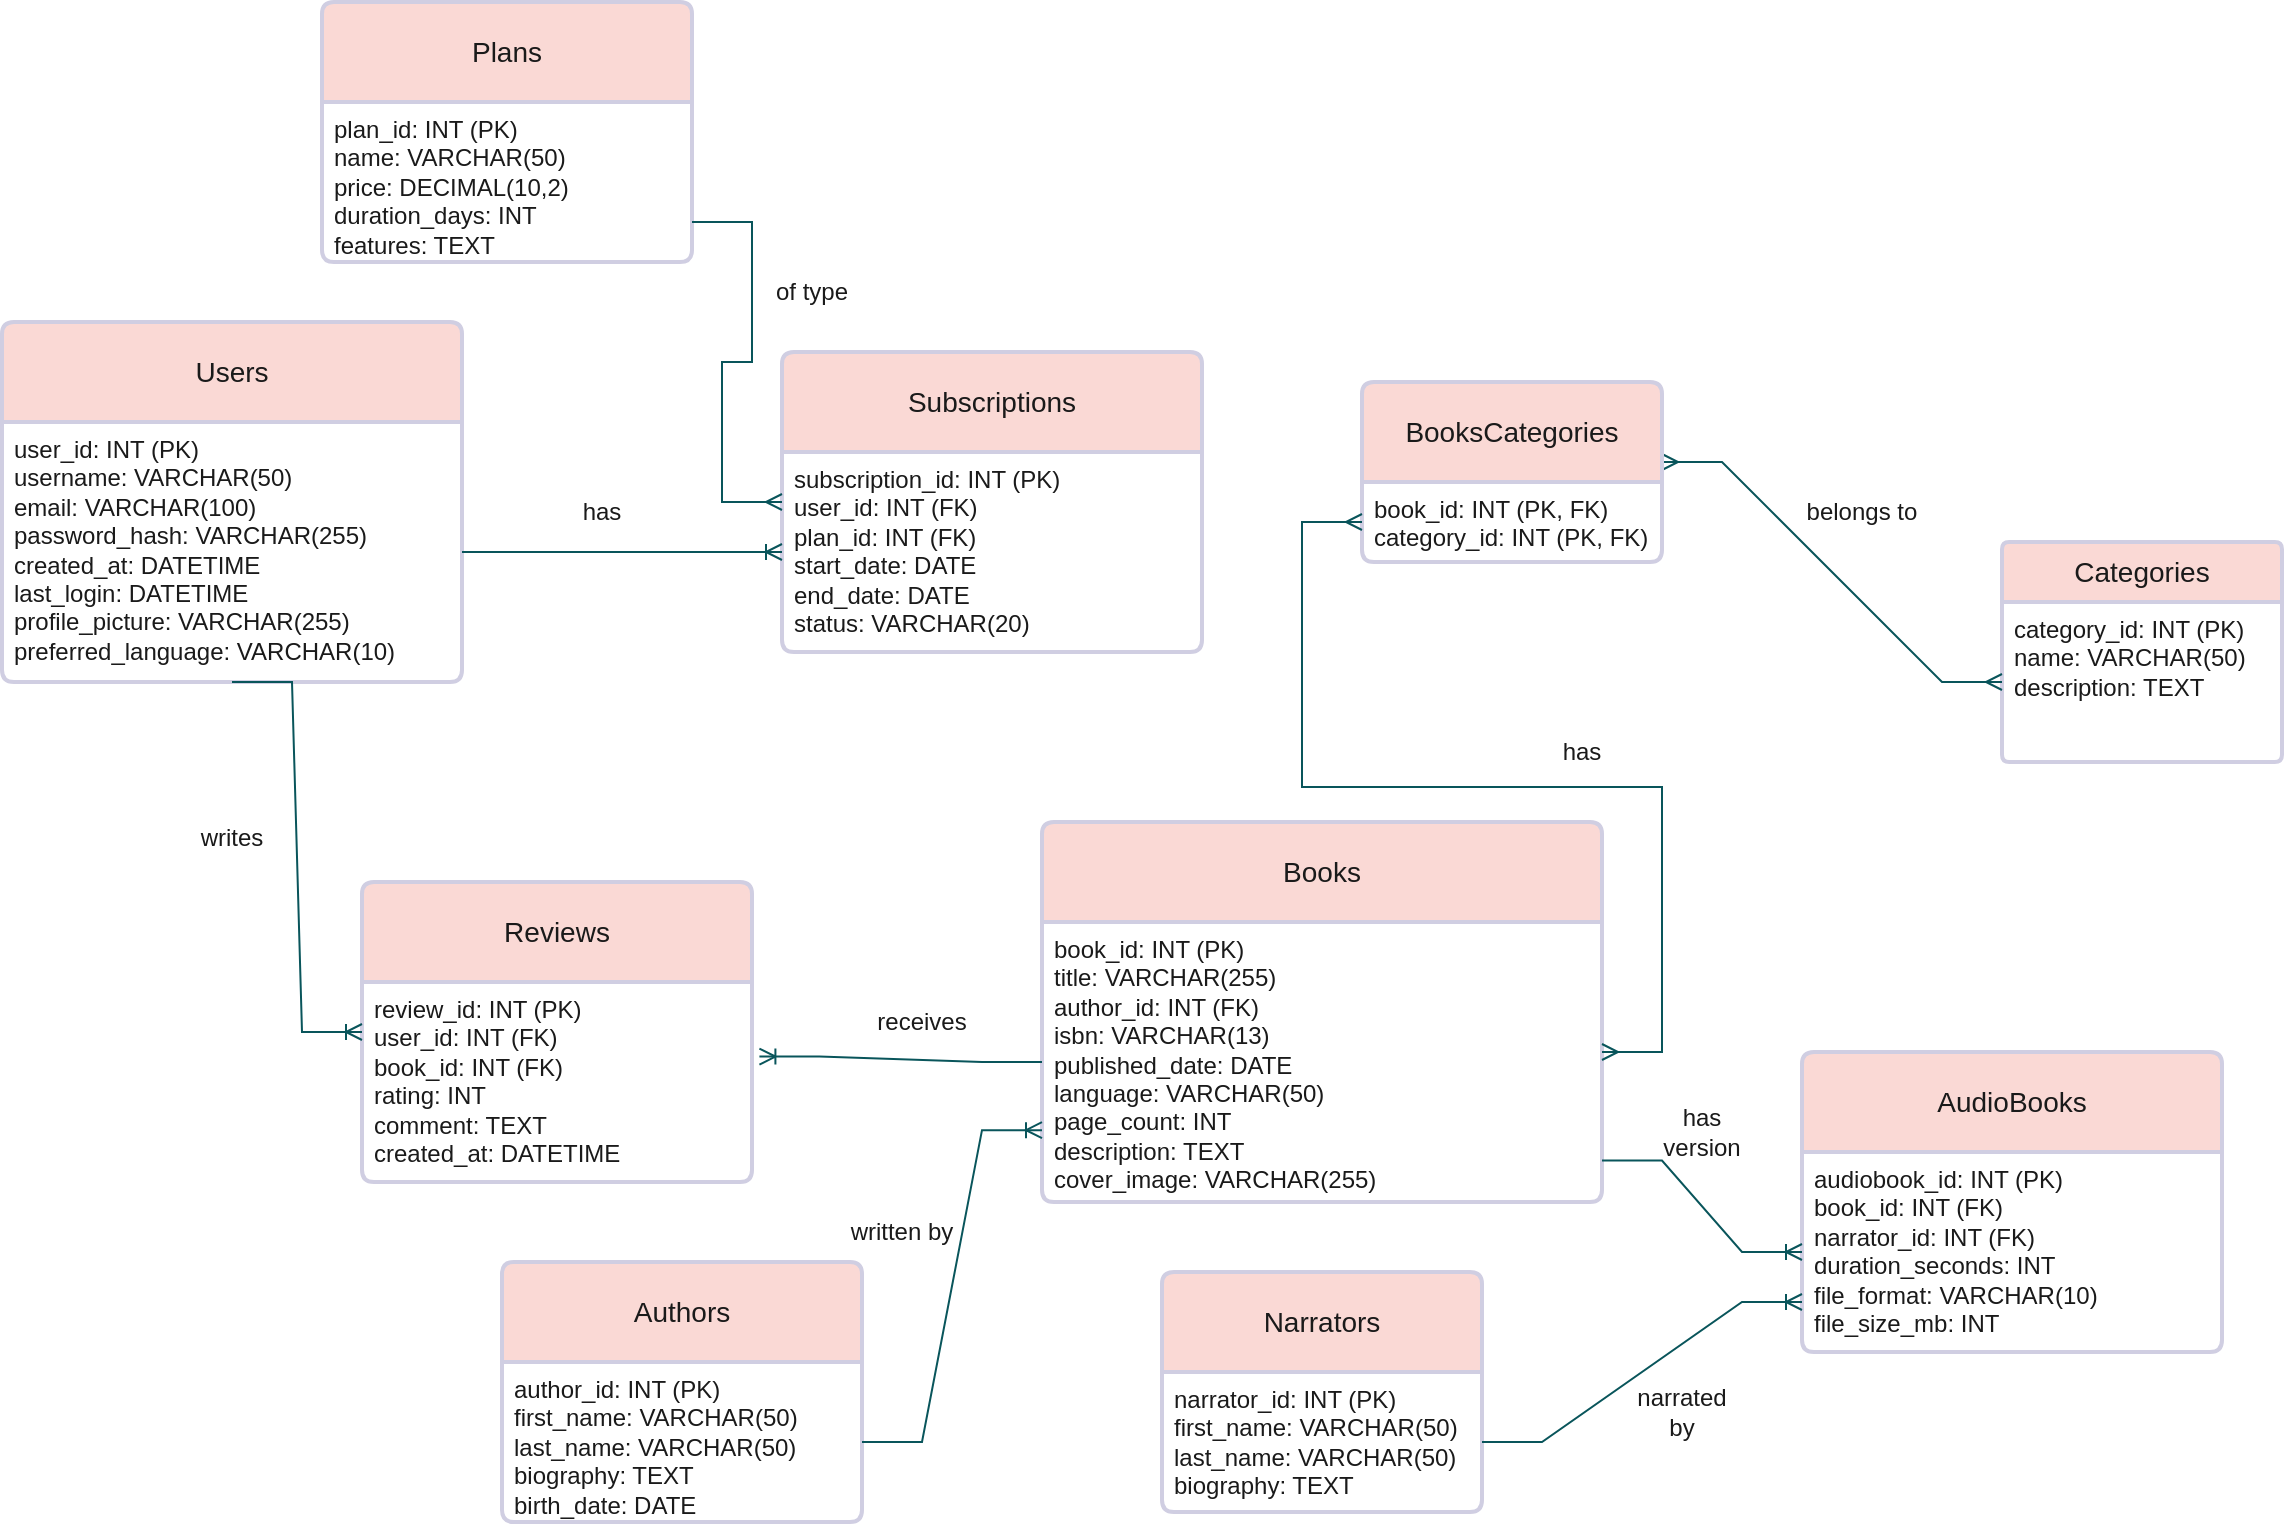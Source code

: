 <mxfile version="24.8.3">
  <diagram id="R2lEEEUBdFMjLlhIrx00" name="Page-1">
    <mxGraphModel dx="1750" dy="1970" grid="1" gridSize="10" guides="1" tooltips="1" connect="1" arrows="1" fold="1" page="1" pageScale="1" pageWidth="850" pageHeight="1100" math="0" shadow="0" extFonts="Permanent Marker^https://fonts.googleapis.com/css?family=Permanent+Marker">
      <root>
        <mxCell id="0" />
        <mxCell id="1" parent="0" />
        <mxCell id="QgSV-xS3C_OP-8Rsa7VE-4" value="Users" style="swimlane;childLayout=stackLayout;horizontal=1;startSize=50;horizontalStack=0;rounded=1;fontSize=14;fontStyle=0;strokeWidth=2;resizeParent=0;resizeLast=1;shadow=0;dashed=0;align=center;arcSize=4;whiteSpace=wrap;html=1;labelBackgroundColor=none;fillColor=#FAD9D5;strokeColor=#D0CEE2;fontColor=#1A1A1A;" vertex="1" parent="1">
          <mxGeometry x="50" y="80" width="230" height="180" as="geometry" />
        </mxCell>
        <mxCell id="QgSV-xS3C_OP-8Rsa7VE-5" value="&lt;div&gt;user_id: INT (PK)&lt;/div&gt;&lt;div&gt;username: VARCHAR(50)&lt;/div&gt;&lt;div&gt;email: VARCHAR(100)&lt;/div&gt;&lt;div&gt;password_hash: VARCHAR(255)&lt;/div&gt;&lt;div&gt;created_at: DATETIME&lt;/div&gt;&lt;div&gt;last_login: DATETIME&lt;/div&gt;&lt;div&gt;profile_picture: VARCHAR(255)&lt;/div&gt;&lt;div&gt;preferred_language: VARCHAR(10)&lt;/div&gt;" style="align=left;strokeColor=none;fillColor=none;spacingLeft=4;fontSize=12;verticalAlign=top;resizable=0;rotatable=0;part=1;html=1;labelBackgroundColor=none;fontColor=#1A1A1A;" vertex="1" parent="QgSV-xS3C_OP-8Rsa7VE-4">
          <mxGeometry y="50" width="230" height="130" as="geometry" />
        </mxCell>
        <mxCell id="QgSV-xS3C_OP-8Rsa7VE-9" value="Books" style="swimlane;childLayout=stackLayout;horizontal=1;startSize=50;horizontalStack=0;rounded=1;fontSize=14;fontStyle=0;strokeWidth=2;resizeParent=0;resizeLast=1;shadow=0;dashed=0;align=center;arcSize=4;whiteSpace=wrap;html=1;labelBackgroundColor=none;fillColor=#FAD9D5;strokeColor=#D0CEE2;fontColor=#1A1A1A;" vertex="1" parent="1">
          <mxGeometry x="570" y="330" width="280" height="190" as="geometry" />
        </mxCell>
        <mxCell id="QgSV-xS3C_OP-8Rsa7VE-10" value="&lt;div&gt;book_id: INT (PK)&lt;/div&gt;&lt;div&gt;title: VARCHAR(255)&lt;/div&gt;&lt;div&gt;author_id: INT (FK)&lt;/div&gt;&lt;div&gt;isbn: VARCHAR(13)&lt;/div&gt;&lt;div&gt;published_date: DATE&lt;/div&gt;&lt;div&gt;language: VARCHAR(50)&lt;/div&gt;&lt;div&gt;page_count: INT&lt;/div&gt;&lt;div&gt;description: TEXT&lt;/div&gt;&lt;div&gt;cover_image: VARCHAR(255)&lt;/div&gt;" style="align=left;strokeColor=none;fillColor=none;spacingLeft=4;fontSize=12;verticalAlign=top;resizable=0;rotatable=0;part=1;html=1;labelBackgroundColor=none;fontColor=#1A1A1A;" vertex="1" parent="QgSV-xS3C_OP-8Rsa7VE-9">
          <mxGeometry y="50" width="280" height="140" as="geometry" />
        </mxCell>
        <mxCell id="QgSV-xS3C_OP-8Rsa7VE-11" value="Authors" style="swimlane;childLayout=stackLayout;horizontal=1;startSize=50;horizontalStack=0;rounded=1;fontSize=14;fontStyle=0;strokeWidth=2;resizeParent=0;resizeLast=1;shadow=0;dashed=0;align=center;arcSize=4;whiteSpace=wrap;html=1;labelBackgroundColor=none;fillColor=#FAD9D5;strokeColor=#D0CEE2;fontColor=#1A1A1A;" vertex="1" parent="1">
          <mxGeometry x="300" y="550" width="180" height="130" as="geometry" />
        </mxCell>
        <mxCell id="QgSV-xS3C_OP-8Rsa7VE-12" value="&lt;div&gt;author_id: INT (PK)&lt;/div&gt;&lt;div&gt;first_name: VARCHAR(50)&lt;/div&gt;&lt;div&gt;last_name: VARCHAR(50)&lt;/div&gt;&lt;div&gt;biography: TEXT&lt;/div&gt;&lt;div&gt;birth_date: DATE&lt;/div&gt;" style="align=left;strokeColor=none;fillColor=none;spacingLeft=4;fontSize=12;verticalAlign=top;resizable=0;rotatable=0;part=1;html=1;labelBackgroundColor=none;fontColor=#1A1A1A;" vertex="1" parent="QgSV-xS3C_OP-8Rsa7VE-11">
          <mxGeometry y="50" width="180" height="80" as="geometry" />
        </mxCell>
        <mxCell id="QgSV-xS3C_OP-8Rsa7VE-13" value="Categories" style="swimlane;childLayout=stackLayout;horizontal=1;startSize=30;horizontalStack=0;rounded=1;fontSize=14;fontStyle=0;strokeWidth=2;resizeParent=0;resizeLast=1;shadow=0;dashed=0;align=center;arcSize=4;whiteSpace=wrap;html=1;labelBackgroundColor=none;fillColor=#FAD9D5;strokeColor=#D0CEE2;fontColor=#1A1A1A;" vertex="1" parent="1">
          <mxGeometry x="1050" y="190" width="140" height="110" as="geometry" />
        </mxCell>
        <mxCell id="QgSV-xS3C_OP-8Rsa7VE-47" value="" style="edgeStyle=entityRelationEdgeStyle;fontSize=12;html=1;endArrow=ERmany;startArrow=ERmany;rounded=0;exitX=1;exitY=0.25;exitDx=0;exitDy=0;entryX=0;entryY=0.5;entryDx=0;entryDy=0;labelBackgroundColor=none;strokeColor=#09555B;fontColor=default;" edge="1" parent="QgSV-xS3C_OP-8Rsa7VE-13" target="QgSV-xS3C_OP-8Rsa7VE-14">
          <mxGeometry width="100" height="100" relative="1" as="geometry">
            <mxPoint x="-170" y="-40" as="sourcePoint" />
            <mxPoint x="70" y="7.5" as="targetPoint" />
            <Array as="points">
              <mxPoint x="-170" y="-22.5" />
            </Array>
          </mxGeometry>
        </mxCell>
        <mxCell id="QgSV-xS3C_OP-8Rsa7VE-14" value="&lt;div&gt;category_id: INT (PK)&lt;/div&gt;&lt;div&gt;name: VARCHAR(50)&lt;/div&gt;&lt;div&gt;description: TEXT&lt;/div&gt;" style="align=left;strokeColor=none;fillColor=none;spacingLeft=4;fontSize=12;verticalAlign=top;resizable=0;rotatable=0;part=1;html=1;labelBackgroundColor=none;fontColor=#1A1A1A;" vertex="1" parent="QgSV-xS3C_OP-8Rsa7VE-13">
          <mxGeometry y="30" width="140" height="80" as="geometry" />
        </mxCell>
        <mxCell id="QgSV-xS3C_OP-8Rsa7VE-21" value="BooksCategories" style="swimlane;childLayout=stackLayout;horizontal=1;startSize=50;horizontalStack=0;rounded=1;fontSize=14;fontStyle=0;strokeWidth=2;resizeParent=0;resizeLast=1;shadow=0;dashed=0;align=center;arcSize=4;whiteSpace=wrap;html=1;labelBackgroundColor=none;fillColor=#FAD9D5;strokeColor=#D0CEE2;fontColor=#1A1A1A;" vertex="1" parent="1">
          <mxGeometry x="730" y="110" width="150" height="90" as="geometry" />
        </mxCell>
        <mxCell id="QgSV-xS3C_OP-8Rsa7VE-22" value="&lt;div&gt;book_id: INT (PK, FK)&lt;/div&gt;&lt;div&gt;category_id: INT (PK, FK)&lt;/div&gt;" style="align=left;strokeColor=none;fillColor=none;spacingLeft=4;fontSize=12;verticalAlign=top;resizable=0;rotatable=0;part=1;html=1;labelBackgroundColor=none;fontColor=#1A1A1A;" vertex="1" parent="QgSV-xS3C_OP-8Rsa7VE-21">
          <mxGeometry y="50" width="150" height="40" as="geometry" />
        </mxCell>
        <mxCell id="QgSV-xS3C_OP-8Rsa7VE-23" value="AudioBooks" style="swimlane;childLayout=stackLayout;horizontal=1;startSize=50;horizontalStack=0;rounded=1;fontSize=14;fontStyle=0;strokeWidth=2;resizeParent=0;resizeLast=1;shadow=0;dashed=0;align=center;arcSize=4;whiteSpace=wrap;html=1;labelBackgroundColor=none;fillColor=#FAD9D5;strokeColor=#D0CEE2;fontColor=#1A1A1A;" vertex="1" parent="1">
          <mxGeometry x="950" y="445" width="210" height="150" as="geometry" />
        </mxCell>
        <mxCell id="QgSV-xS3C_OP-8Rsa7VE-24" value="&lt;div&gt;audiobook_id: INT (PK)&lt;/div&gt;&lt;div&gt;book_id: INT (FK)&lt;/div&gt;&lt;div&gt;narrator_id: INT (FK)&lt;/div&gt;&lt;div&gt;duration_seconds: INT&lt;/div&gt;&lt;div&gt;file_format: VARCHAR(10)&lt;/div&gt;&lt;div&gt;file_size_mb: INT&lt;/div&gt;" style="align=left;strokeColor=none;fillColor=none;spacingLeft=4;fontSize=12;verticalAlign=top;resizable=0;rotatable=0;part=1;html=1;labelBackgroundColor=none;fontColor=#1A1A1A;" vertex="1" parent="QgSV-xS3C_OP-8Rsa7VE-23">
          <mxGeometry y="50" width="210" height="100" as="geometry" />
        </mxCell>
        <mxCell id="QgSV-xS3C_OP-8Rsa7VE-25" value="Narrators" style="swimlane;childLayout=stackLayout;horizontal=1;startSize=50;horizontalStack=0;rounded=1;fontSize=14;fontStyle=0;strokeWidth=2;resizeParent=0;resizeLast=1;shadow=0;dashed=0;align=center;arcSize=4;whiteSpace=wrap;html=1;labelBackgroundColor=none;fillColor=#FAD9D5;strokeColor=#D0CEE2;fontColor=#1A1A1A;" vertex="1" parent="1">
          <mxGeometry x="630" y="555" width="160" height="120" as="geometry" />
        </mxCell>
        <mxCell id="QgSV-xS3C_OP-8Rsa7VE-26" value="&lt;div&gt;narrator_id: INT (PK)&lt;/div&gt;&lt;div&gt;first_name: VARCHAR(50)&lt;/div&gt;&lt;div&gt;last_name: VARCHAR(50)&lt;/div&gt;&lt;div&gt;biography: TEXT&lt;/div&gt;" style="align=left;strokeColor=none;fillColor=none;spacingLeft=4;fontSize=12;verticalAlign=top;resizable=0;rotatable=0;part=1;html=1;labelBackgroundColor=none;fontColor=#1A1A1A;" vertex="1" parent="QgSV-xS3C_OP-8Rsa7VE-25">
          <mxGeometry y="50" width="160" height="70" as="geometry" />
        </mxCell>
        <mxCell id="QgSV-xS3C_OP-8Rsa7VE-27" value="Reviews" style="swimlane;childLayout=stackLayout;horizontal=1;startSize=50;horizontalStack=0;rounded=1;fontSize=14;fontStyle=0;strokeWidth=2;resizeParent=0;resizeLast=1;shadow=0;dashed=0;align=center;arcSize=4;whiteSpace=wrap;html=1;labelBackgroundColor=none;fillColor=#FAD9D5;strokeColor=#D0CEE2;fontColor=#1A1A1A;" vertex="1" parent="1">
          <mxGeometry x="230" y="360" width="195" height="150" as="geometry" />
        </mxCell>
        <mxCell id="QgSV-xS3C_OP-8Rsa7VE-28" value="&lt;div&gt;review_id: INT (PK)&lt;/div&gt;&lt;div&gt;user_id: INT (FK)&lt;/div&gt;&lt;div&gt;book_id: INT (FK)&lt;/div&gt;&lt;div&gt;rating: INT&lt;/div&gt;&lt;div&gt;comment: TEXT&lt;/div&gt;&lt;div&gt;created_at: DATETIME&lt;/div&gt;" style="align=left;strokeColor=none;fillColor=none;spacingLeft=4;fontSize=12;verticalAlign=top;resizable=0;rotatable=0;part=1;html=1;labelBackgroundColor=none;fontColor=#1A1A1A;" vertex="1" parent="QgSV-xS3C_OP-8Rsa7VE-27">
          <mxGeometry y="50" width="195" height="100" as="geometry" />
        </mxCell>
        <mxCell id="QgSV-xS3C_OP-8Rsa7VE-29" value="Subscriptions" style="swimlane;childLayout=stackLayout;horizontal=1;startSize=50;horizontalStack=0;rounded=1;fontSize=14;fontStyle=0;strokeWidth=2;resizeParent=0;resizeLast=1;shadow=0;dashed=0;align=center;arcSize=4;whiteSpace=wrap;html=1;labelBackgroundColor=none;fillColor=#FAD9D5;strokeColor=#D0CEE2;fontColor=#1A1A1A;" vertex="1" parent="1">
          <mxGeometry x="440" y="95" width="210" height="150" as="geometry" />
        </mxCell>
        <mxCell id="QgSV-xS3C_OP-8Rsa7VE-30" value="&lt;div&gt;subscription_id: INT (PK)&lt;/div&gt;&lt;div&gt;user_id: INT (FK)&lt;/div&gt;&lt;div&gt;plan_id: INT (FK)&lt;/div&gt;&lt;div&gt;start_date: DATE&lt;/div&gt;&lt;div&gt;end_date: DATE&lt;/div&gt;&lt;div&gt;status: VARCHAR(20)&lt;/div&gt;" style="align=left;strokeColor=none;fillColor=none;spacingLeft=4;fontSize=12;verticalAlign=top;resizable=0;rotatable=0;part=1;html=1;labelBackgroundColor=none;fontColor=#1A1A1A;" vertex="1" parent="QgSV-xS3C_OP-8Rsa7VE-29">
          <mxGeometry y="50" width="210" height="100" as="geometry" />
        </mxCell>
        <mxCell id="QgSV-xS3C_OP-8Rsa7VE-32" value="Plans" style="swimlane;childLayout=stackLayout;horizontal=1;startSize=50;horizontalStack=0;rounded=1;fontSize=14;fontStyle=0;strokeWidth=2;resizeParent=0;resizeLast=1;shadow=0;dashed=0;align=center;arcSize=4;whiteSpace=wrap;html=1;labelBackgroundColor=none;fillColor=#FAD9D5;strokeColor=#D0CEE2;fontColor=#1A1A1A;" vertex="1" parent="1">
          <mxGeometry x="210" y="-80" width="185" height="130" as="geometry" />
        </mxCell>
        <mxCell id="QgSV-xS3C_OP-8Rsa7VE-33" value="&lt;div&gt;plan_id: INT (PK)&lt;/div&gt;&lt;div&gt;name: VARCHAR(50)&lt;/div&gt;&lt;div&gt;price: DECIMAL(10,2)&lt;/div&gt;&lt;div&gt;duration_days: INT&lt;/div&gt;&lt;div&gt;features: TEXT&lt;/div&gt;" style="align=left;strokeColor=none;fillColor=none;spacingLeft=4;fontSize=12;verticalAlign=top;resizable=0;rotatable=0;part=1;html=1;labelBackgroundColor=none;fontColor=#1A1A1A;" vertex="1" parent="QgSV-xS3C_OP-8Rsa7VE-32">
          <mxGeometry y="50" width="185" height="80" as="geometry" />
        </mxCell>
        <mxCell id="QgSV-xS3C_OP-8Rsa7VE-35" value="" style="edgeStyle=entityRelationEdgeStyle;fontSize=12;html=1;endArrow=ERoneToMany;rounded=0;exitX=1;exitY=0.5;exitDx=0;exitDy=0;entryX=0;entryY=0.5;entryDx=0;entryDy=0;labelBackgroundColor=none;strokeColor=#09555B;fontColor=default;" edge="1" parent="1" source="QgSV-xS3C_OP-8Rsa7VE-5" target="QgSV-xS3C_OP-8Rsa7VE-30">
          <mxGeometry width="100" height="100" relative="1" as="geometry">
            <mxPoint x="360" y="400" as="sourcePoint" />
            <mxPoint x="460" y="300" as="targetPoint" />
          </mxGeometry>
        </mxCell>
        <mxCell id="QgSV-xS3C_OP-8Rsa7VE-37" value="" style="edgeStyle=entityRelationEdgeStyle;fontSize=12;html=1;endArrow=ERoneToMany;rounded=0;exitX=0.5;exitY=1;exitDx=0;exitDy=0;labelBackgroundColor=none;strokeColor=#09555B;fontColor=default;" edge="1" parent="1" source="QgSV-xS3C_OP-8Rsa7VE-5" target="QgSV-xS3C_OP-8Rsa7VE-27">
          <mxGeometry width="100" height="100" relative="1" as="geometry">
            <mxPoint x="360" y="400" as="sourcePoint" />
            <mxPoint x="460" y="300" as="targetPoint" />
          </mxGeometry>
        </mxCell>
        <mxCell id="QgSV-xS3C_OP-8Rsa7VE-41" value="" style="edgeStyle=entityRelationEdgeStyle;fontSize=12;html=1;endArrow=ERoneToMany;rounded=0;entryX=1.019;entryY=0.373;entryDx=0;entryDy=0;entryPerimeter=0;exitX=0;exitY=0.5;exitDx=0;exitDy=0;labelBackgroundColor=none;strokeColor=#09555B;fontColor=default;" edge="1" parent="1" source="QgSV-xS3C_OP-8Rsa7VE-10" target="QgSV-xS3C_OP-8Rsa7VE-28">
          <mxGeometry width="100" height="100" relative="1" as="geometry">
            <mxPoint x="550" y="450" as="sourcePoint" />
            <mxPoint x="460" y="300" as="targetPoint" />
            <Array as="points">
              <mxPoint x="640" y="450" />
              <mxPoint x="610" y="447" />
            </Array>
          </mxGeometry>
        </mxCell>
        <mxCell id="QgSV-xS3C_OP-8Rsa7VE-42" value="" style="edgeStyle=entityRelationEdgeStyle;fontSize=12;html=1;endArrow=ERoneToMany;rounded=0;entryX=0.605;entryY=1.024;entryDx=0;entryDy=0;entryPerimeter=0;exitX=1;exitY=0.5;exitDx=0;exitDy=0;labelBackgroundColor=none;strokeColor=#09555B;fontColor=default;" edge="1" parent="1" source="QgSV-xS3C_OP-8Rsa7VE-12">
          <mxGeometry width="100" height="100" relative="1" as="geometry">
            <mxPoint x="531.98" y="595" as="sourcePoint" />
            <mxPoint x="570.0" y="484.07" as="targetPoint" />
          </mxGeometry>
        </mxCell>
        <mxCell id="QgSV-xS3C_OP-8Rsa7VE-45" value="" style="edgeStyle=entityRelationEdgeStyle;fontSize=12;html=1;endArrow=ERmany;startArrow=ERmany;rounded=0;entryX=0;entryY=0.25;entryDx=0;entryDy=0;labelBackgroundColor=none;strokeColor=#09555B;fontColor=default;" edge="1" parent="1">
          <mxGeometry width="100" height="100" relative="1" as="geometry">
            <mxPoint x="850" y="445" as="sourcePoint" />
            <mxPoint x="730" y="180" as="targetPoint" />
            <Array as="points">
              <mxPoint x="450" y="335" />
              <mxPoint x="870" y="295" />
              <mxPoint x="900" y="295" />
              <mxPoint x="800" y="175" />
            </Array>
          </mxGeometry>
        </mxCell>
        <mxCell id="QgSV-xS3C_OP-8Rsa7VE-48" value="" style="edgeStyle=entityRelationEdgeStyle;fontSize=12;html=1;endArrow=ERoneToMany;rounded=0;exitX=1;exitY=0.852;exitDx=0;exitDy=0;exitPerimeter=0;entryX=0;entryY=0.5;entryDx=0;entryDy=0;labelBackgroundColor=none;strokeColor=#09555B;fontColor=default;" edge="1" parent="1" source="QgSV-xS3C_OP-8Rsa7VE-10" target="QgSV-xS3C_OP-8Rsa7VE-24">
          <mxGeometry width="100" height="100" relative="1" as="geometry">
            <mxPoint x="360" y="400" as="sourcePoint" />
            <mxPoint x="460" y="300" as="targetPoint" />
            <Array as="points">
              <mxPoint x="940" y="540" />
            </Array>
          </mxGeometry>
        </mxCell>
        <mxCell id="QgSV-xS3C_OP-8Rsa7VE-50" value="" style="edgeStyle=entityRelationEdgeStyle;fontSize=12;html=1;endArrow=ERoneToMany;rounded=0;entryX=0;entryY=0.75;entryDx=0;entryDy=0;labelBackgroundColor=none;strokeColor=#09555B;fontColor=default;" edge="1" parent="1" source="QgSV-xS3C_OP-8Rsa7VE-26" target="QgSV-xS3C_OP-8Rsa7VE-24">
          <mxGeometry width="100" height="100" relative="1" as="geometry">
            <mxPoint x="360" y="570" as="sourcePoint" />
            <mxPoint x="460" y="470" as="targetPoint" />
          </mxGeometry>
        </mxCell>
        <mxCell id="QgSV-xS3C_OP-8Rsa7VE-56" value="" style="edgeStyle=entityRelationEdgeStyle;fontSize=12;html=1;endArrow=ERmany;rounded=0;exitX=1;exitY=0.75;exitDx=0;exitDy=0;entryX=0;entryY=0.25;entryDx=0;entryDy=0;labelBackgroundColor=none;strokeColor=#09555B;fontColor=default;" edge="1" parent="1" source="QgSV-xS3C_OP-8Rsa7VE-33" target="QgSV-xS3C_OP-8Rsa7VE-30">
          <mxGeometry width="100" height="100" relative="1" as="geometry">
            <mxPoint x="360" y="230" as="sourcePoint" />
            <mxPoint x="460" y="130" as="targetPoint" />
          </mxGeometry>
        </mxCell>
        <mxCell id="QgSV-xS3C_OP-8Rsa7VE-58" value="receives" style="text;html=1;align=center;verticalAlign=middle;whiteSpace=wrap;rounded=0;labelBackgroundColor=none;fontColor=#1A1A1A;" vertex="1" parent="1">
          <mxGeometry x="480" y="415" width="60" height="30" as="geometry" />
        </mxCell>
        <mxCell id="QgSV-xS3C_OP-8Rsa7VE-59" value="writes&lt;div&gt;&lt;br&gt;&lt;/div&gt;" style="text;html=1;align=center;verticalAlign=middle;whiteSpace=wrap;rounded=0;labelBackgroundColor=none;fontColor=#1A1A1A;" vertex="1" parent="1">
          <mxGeometry x="135" y="330" width="60" height="30" as="geometry" />
        </mxCell>
        <mxCell id="QgSV-xS3C_OP-8Rsa7VE-60" value="of type" style="text;html=1;align=center;verticalAlign=middle;whiteSpace=wrap;rounded=0;labelBackgroundColor=none;fontColor=#1A1A1A;" vertex="1" parent="1">
          <mxGeometry x="425" y="50" width="60" height="30" as="geometry" />
        </mxCell>
        <mxCell id="QgSV-xS3C_OP-8Rsa7VE-62" value="has" style="text;html=1;align=center;verticalAlign=middle;whiteSpace=wrap;rounded=0;fontColor=#1A1A1A;" vertex="1" parent="1">
          <mxGeometry x="320" y="160" width="60" height="30" as="geometry" />
        </mxCell>
        <mxCell id="QgSV-xS3C_OP-8Rsa7VE-64" value="has version" style="text;html=1;align=center;verticalAlign=middle;whiteSpace=wrap;rounded=0;fontColor=#1A1A1A;" vertex="1" parent="1">
          <mxGeometry x="870" y="470" width="60" height="30" as="geometry" />
        </mxCell>
        <mxCell id="QgSV-xS3C_OP-8Rsa7VE-65" value="has" style="text;html=1;align=center;verticalAlign=middle;whiteSpace=wrap;rounded=0;fontColor=#1A1A1A;" vertex="1" parent="1">
          <mxGeometry x="810" y="280" width="60" height="30" as="geometry" />
        </mxCell>
        <mxCell id="QgSV-xS3C_OP-8Rsa7VE-66" value="belongs to" style="text;html=1;align=center;verticalAlign=middle;whiteSpace=wrap;rounded=0;fontColor=#1A1A1A;" vertex="1" parent="1">
          <mxGeometry x="950" y="160" width="60" height="30" as="geometry" />
        </mxCell>
        <mxCell id="QgSV-xS3C_OP-8Rsa7VE-67" value="narrated by" style="text;html=1;align=center;verticalAlign=middle;whiteSpace=wrap;rounded=0;fontColor=#1A1A1A;" vertex="1" parent="1">
          <mxGeometry x="860" y="610" width="60" height="30" as="geometry" />
        </mxCell>
        <mxCell id="QgSV-xS3C_OP-8Rsa7VE-68" value="written by" style="text;html=1;align=center;verticalAlign=middle;whiteSpace=wrap;rounded=0;fontColor=#1A1A1A;" vertex="1" parent="1">
          <mxGeometry x="470" y="520" width="60" height="30" as="geometry" />
        </mxCell>
      </root>
    </mxGraphModel>
  </diagram>
</mxfile>

